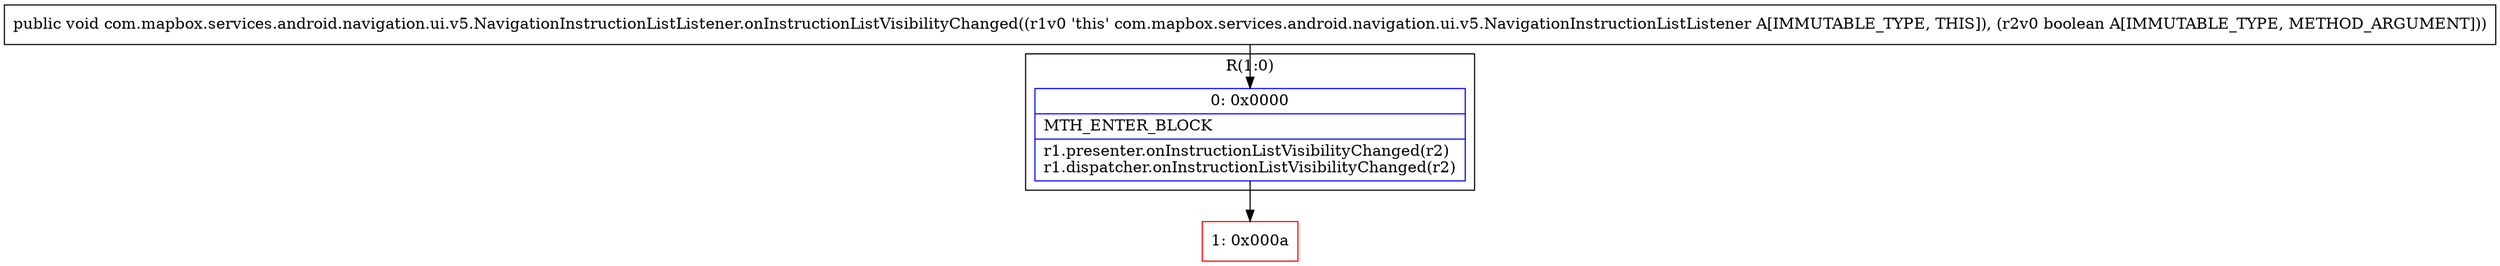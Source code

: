 digraph "CFG forcom.mapbox.services.android.navigation.ui.v5.NavigationInstructionListListener.onInstructionListVisibilityChanged(Z)V" {
subgraph cluster_Region_699775205 {
label = "R(1:0)";
node [shape=record,color=blue];
Node_0 [shape=record,label="{0\:\ 0x0000|MTH_ENTER_BLOCK\l|r1.presenter.onInstructionListVisibilityChanged(r2)\lr1.dispatcher.onInstructionListVisibilityChanged(r2)\l}"];
}
Node_1 [shape=record,color=red,label="{1\:\ 0x000a}"];
MethodNode[shape=record,label="{public void com.mapbox.services.android.navigation.ui.v5.NavigationInstructionListListener.onInstructionListVisibilityChanged((r1v0 'this' com.mapbox.services.android.navigation.ui.v5.NavigationInstructionListListener A[IMMUTABLE_TYPE, THIS]), (r2v0 boolean A[IMMUTABLE_TYPE, METHOD_ARGUMENT])) }"];
MethodNode -> Node_0;
Node_0 -> Node_1;
}

